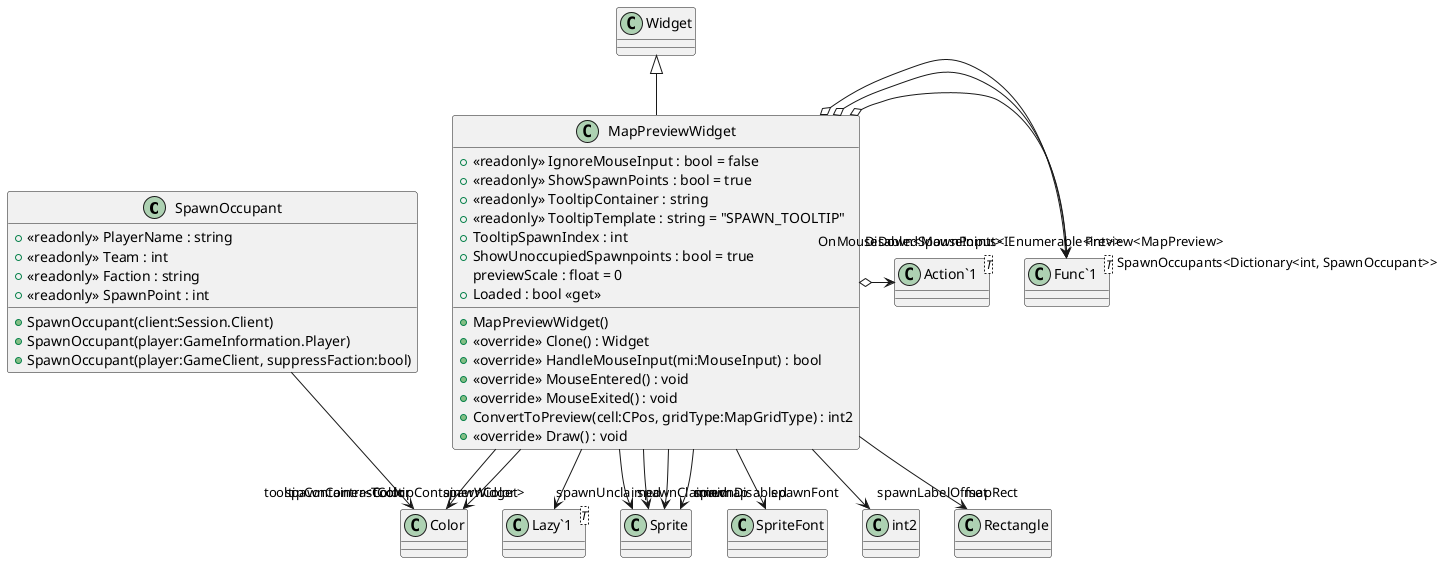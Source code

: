 @startuml
class SpawnOccupant {
    + <<readonly>> PlayerName : string
    + <<readonly>> Team : int
    + <<readonly>> Faction : string
    + <<readonly>> SpawnPoint : int
    + SpawnOccupant(client:Session.Client)
    + SpawnOccupant(player:GameInformation.Player)
    + SpawnOccupant(player:GameClient, suppressFaction:bool)
}
class MapPreviewWidget {
    + <<readonly>> IgnoreMouseInput : bool = false
    + <<readonly>> ShowSpawnPoints : bool = true
    + <<readonly>> TooltipContainer : string
    + <<readonly>> TooltipTemplate : string = "SPAWN_TOOLTIP"
    + TooltipSpawnIndex : int
    + ShowUnoccupiedSpawnpoints : bool = true
    previewScale : float = 0
    + MapPreviewWidget()
    + <<override>> Clone() : Widget
    + <<override>> HandleMouseInput(mi:MouseInput) : bool
    + <<override>> MouseEntered() : void
    + <<override>> MouseExited() : void
    + ConvertToPreview(cell:CPos, gridType:MapGridType) : int2
    + <<override>> Draw() : void
    + Loaded : bool <<get>>
}
class "Lazy`1"<T> {
}
class "Func`1"<T> {
}
class "Action`1"<T> {
}
SpawnOccupant --> "Color" Color
Widget <|-- MapPreviewWidget
MapPreviewWidget --> "tooltipContainer<TooltipContainerWidget>" "Lazy`1"
MapPreviewWidget --> "spawnClaimed" Sprite
MapPreviewWidget --> "spawnUnclaimed" Sprite
MapPreviewWidget --> "spawnDisabled" Sprite
MapPreviewWidget --> "spawnFont" SpriteFont
MapPreviewWidget --> "spawnColor" Color
MapPreviewWidget --> "spawnContrastColor" Color
MapPreviewWidget --> "spawnLabelOffset" int2
MapPreviewWidget o-> "Preview<MapPreview>" "Func`1"
MapPreviewWidget o-> "SpawnOccupants<Dictionary<int, SpawnOccupant>>" "Func`1"
MapPreviewWidget o-> "DisabledSpawnPoints<IEnumerable<int>>" "Func`1"
MapPreviewWidget o-> "OnMouseDown<MouseInput>" "Action`1"
MapPreviewWidget --> "mapRect" Rectangle
MapPreviewWidget --> "minimap" Sprite
@enduml
